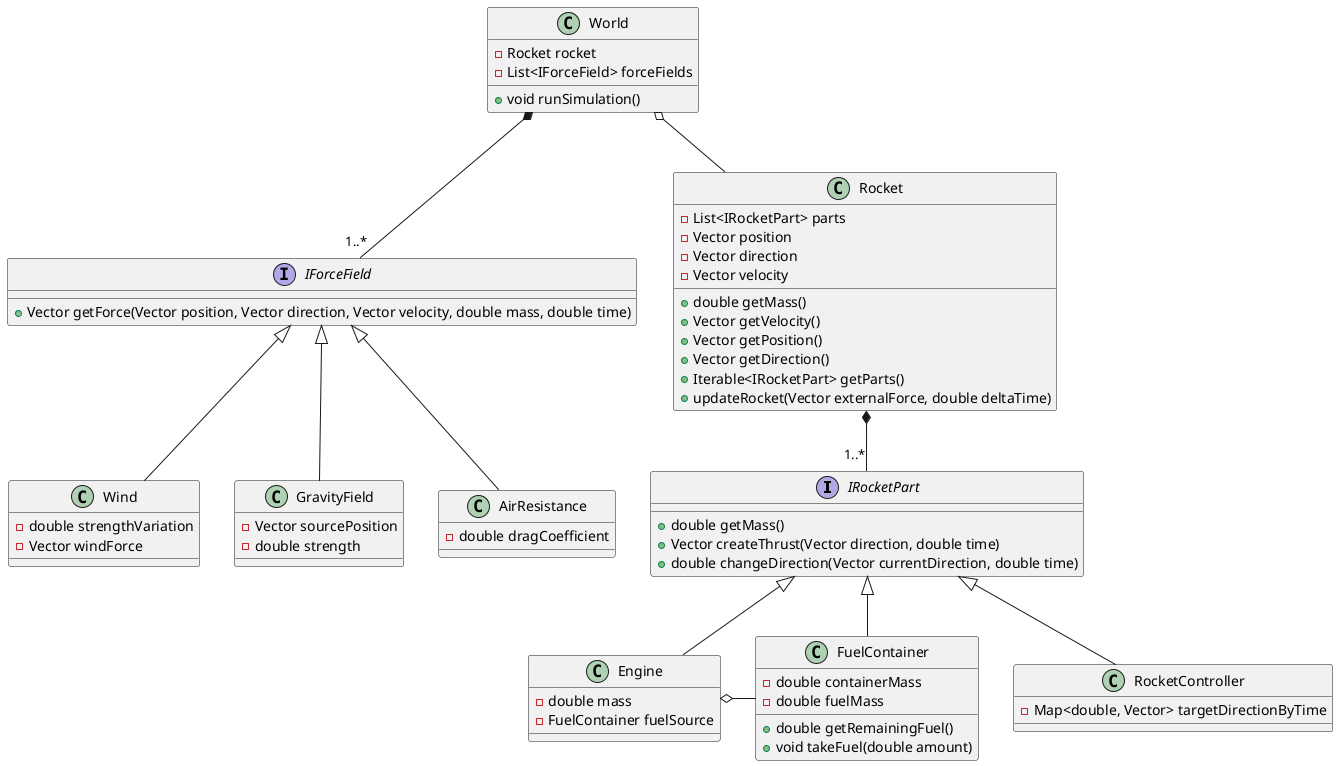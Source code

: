 @startuml

interface IRocketPart {
  + double getMass()
  + Vector createThrust(Vector direction, double time)
  + double changeDirection(Vector currentDirection, double time)
}

interface IForceField {
  + Vector getForce(Vector position, Vector direction, Vector velocity, double mass, double time)
}

class Wind {
  - double strengthVariation
  - Vector windForce
}

class GravityField {
  - Vector sourcePosition
  - double strength
}

class AirResistance {
  - double dragCoefficient
}


World o-- Rocket
World *-- "1..*" IForceField

Rocket *-- "1..*" IRocketPart

IForceField <|-- Wind
IForceField <|-- GravityField
IForceField <|-- AirResistance

IRocketPart <|-- FuelContainer
IRocketPart <|-- Engine
IRocketPart <|-- RocketController

Engine o- FuelContainer

class Engine {
  - double mass
  - FuelContainer fuelSource
}

class FuelContainer {
  - double containerMass
  - double fuelMass

  + double getRemainingFuel()
  + void takeFuel(double amount)
}

class RocketController {
  - Map<double, Vector> targetDirectionByTime
}

class World {
  - Rocket rocket
  - List<IForceField> forceFields

  + void runSimulation()
}

class Rocket {
  - List<IRocketPart> parts
  - Vector position
  - Vector direction
  - Vector velocity

  + double getMass()
  + Vector getVelocity()
  + Vector getPosition()
  + Vector getDirection()
  + Iterable<IRocketPart> getParts()
  + updateRocket(Vector externalForce, double deltaTime)
}

@enduml